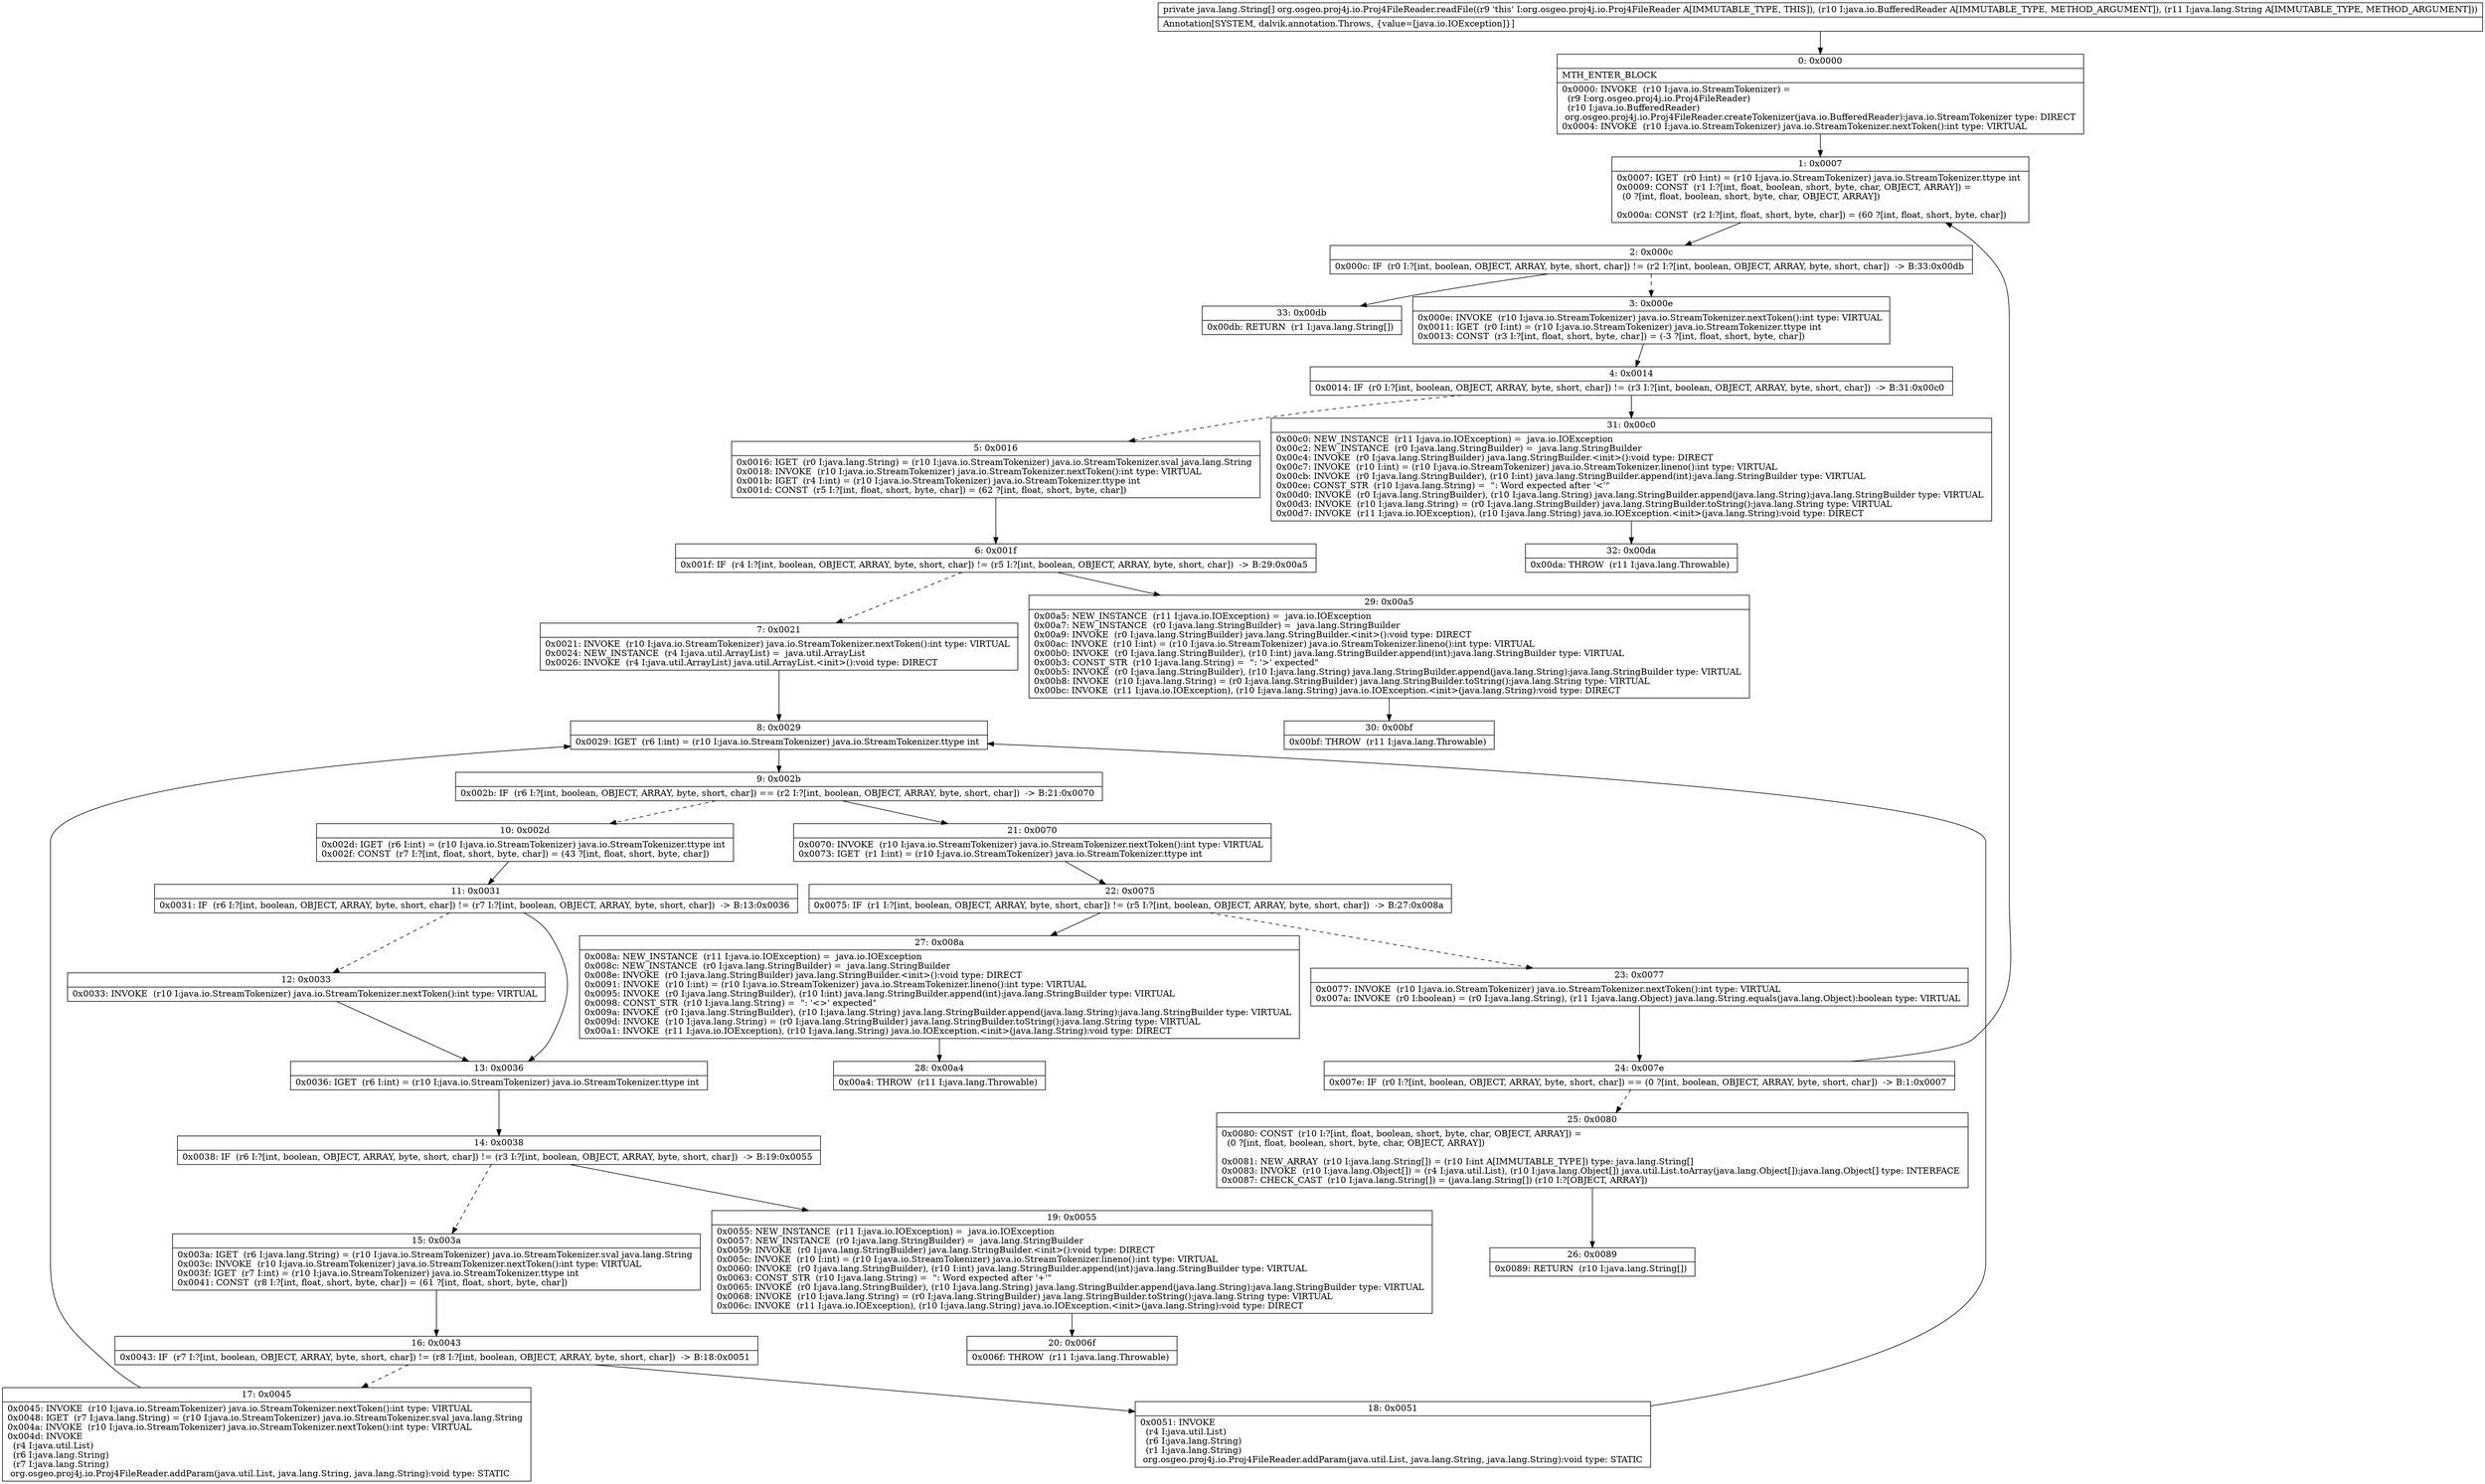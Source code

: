 digraph "CFG fororg.osgeo.proj4j.io.Proj4FileReader.readFile(Ljava\/io\/BufferedReader;Ljava\/lang\/String;)[Ljava\/lang\/String;" {
Node_0 [shape=record,label="{0\:\ 0x0000|MTH_ENTER_BLOCK\l|0x0000: INVOKE  (r10 I:java.io.StreamTokenizer) = \l  (r9 I:org.osgeo.proj4j.io.Proj4FileReader)\l  (r10 I:java.io.BufferedReader)\l org.osgeo.proj4j.io.Proj4FileReader.createTokenizer(java.io.BufferedReader):java.io.StreamTokenizer type: DIRECT \l0x0004: INVOKE  (r10 I:java.io.StreamTokenizer) java.io.StreamTokenizer.nextToken():int type: VIRTUAL \l}"];
Node_1 [shape=record,label="{1\:\ 0x0007|0x0007: IGET  (r0 I:int) = (r10 I:java.io.StreamTokenizer) java.io.StreamTokenizer.ttype int \l0x0009: CONST  (r1 I:?[int, float, boolean, short, byte, char, OBJECT, ARRAY]) = \l  (0 ?[int, float, boolean, short, byte, char, OBJECT, ARRAY])\l \l0x000a: CONST  (r2 I:?[int, float, short, byte, char]) = (60 ?[int, float, short, byte, char]) \l}"];
Node_2 [shape=record,label="{2\:\ 0x000c|0x000c: IF  (r0 I:?[int, boolean, OBJECT, ARRAY, byte, short, char]) != (r2 I:?[int, boolean, OBJECT, ARRAY, byte, short, char])  \-\> B:33:0x00db \l}"];
Node_3 [shape=record,label="{3\:\ 0x000e|0x000e: INVOKE  (r10 I:java.io.StreamTokenizer) java.io.StreamTokenizer.nextToken():int type: VIRTUAL \l0x0011: IGET  (r0 I:int) = (r10 I:java.io.StreamTokenizer) java.io.StreamTokenizer.ttype int \l0x0013: CONST  (r3 I:?[int, float, short, byte, char]) = (\-3 ?[int, float, short, byte, char]) \l}"];
Node_4 [shape=record,label="{4\:\ 0x0014|0x0014: IF  (r0 I:?[int, boolean, OBJECT, ARRAY, byte, short, char]) != (r3 I:?[int, boolean, OBJECT, ARRAY, byte, short, char])  \-\> B:31:0x00c0 \l}"];
Node_5 [shape=record,label="{5\:\ 0x0016|0x0016: IGET  (r0 I:java.lang.String) = (r10 I:java.io.StreamTokenizer) java.io.StreamTokenizer.sval java.lang.String \l0x0018: INVOKE  (r10 I:java.io.StreamTokenizer) java.io.StreamTokenizer.nextToken():int type: VIRTUAL \l0x001b: IGET  (r4 I:int) = (r10 I:java.io.StreamTokenizer) java.io.StreamTokenizer.ttype int \l0x001d: CONST  (r5 I:?[int, float, short, byte, char]) = (62 ?[int, float, short, byte, char]) \l}"];
Node_6 [shape=record,label="{6\:\ 0x001f|0x001f: IF  (r4 I:?[int, boolean, OBJECT, ARRAY, byte, short, char]) != (r5 I:?[int, boolean, OBJECT, ARRAY, byte, short, char])  \-\> B:29:0x00a5 \l}"];
Node_7 [shape=record,label="{7\:\ 0x0021|0x0021: INVOKE  (r10 I:java.io.StreamTokenizer) java.io.StreamTokenizer.nextToken():int type: VIRTUAL \l0x0024: NEW_INSTANCE  (r4 I:java.util.ArrayList) =  java.util.ArrayList \l0x0026: INVOKE  (r4 I:java.util.ArrayList) java.util.ArrayList.\<init\>():void type: DIRECT \l}"];
Node_8 [shape=record,label="{8\:\ 0x0029|0x0029: IGET  (r6 I:int) = (r10 I:java.io.StreamTokenizer) java.io.StreamTokenizer.ttype int \l}"];
Node_9 [shape=record,label="{9\:\ 0x002b|0x002b: IF  (r6 I:?[int, boolean, OBJECT, ARRAY, byte, short, char]) == (r2 I:?[int, boolean, OBJECT, ARRAY, byte, short, char])  \-\> B:21:0x0070 \l}"];
Node_10 [shape=record,label="{10\:\ 0x002d|0x002d: IGET  (r6 I:int) = (r10 I:java.io.StreamTokenizer) java.io.StreamTokenizer.ttype int \l0x002f: CONST  (r7 I:?[int, float, short, byte, char]) = (43 ?[int, float, short, byte, char]) \l}"];
Node_11 [shape=record,label="{11\:\ 0x0031|0x0031: IF  (r6 I:?[int, boolean, OBJECT, ARRAY, byte, short, char]) != (r7 I:?[int, boolean, OBJECT, ARRAY, byte, short, char])  \-\> B:13:0x0036 \l}"];
Node_12 [shape=record,label="{12\:\ 0x0033|0x0033: INVOKE  (r10 I:java.io.StreamTokenizer) java.io.StreamTokenizer.nextToken():int type: VIRTUAL \l}"];
Node_13 [shape=record,label="{13\:\ 0x0036|0x0036: IGET  (r6 I:int) = (r10 I:java.io.StreamTokenizer) java.io.StreamTokenizer.ttype int \l}"];
Node_14 [shape=record,label="{14\:\ 0x0038|0x0038: IF  (r6 I:?[int, boolean, OBJECT, ARRAY, byte, short, char]) != (r3 I:?[int, boolean, OBJECT, ARRAY, byte, short, char])  \-\> B:19:0x0055 \l}"];
Node_15 [shape=record,label="{15\:\ 0x003a|0x003a: IGET  (r6 I:java.lang.String) = (r10 I:java.io.StreamTokenizer) java.io.StreamTokenizer.sval java.lang.String \l0x003c: INVOKE  (r10 I:java.io.StreamTokenizer) java.io.StreamTokenizer.nextToken():int type: VIRTUAL \l0x003f: IGET  (r7 I:int) = (r10 I:java.io.StreamTokenizer) java.io.StreamTokenizer.ttype int \l0x0041: CONST  (r8 I:?[int, float, short, byte, char]) = (61 ?[int, float, short, byte, char]) \l}"];
Node_16 [shape=record,label="{16\:\ 0x0043|0x0043: IF  (r7 I:?[int, boolean, OBJECT, ARRAY, byte, short, char]) != (r8 I:?[int, boolean, OBJECT, ARRAY, byte, short, char])  \-\> B:18:0x0051 \l}"];
Node_17 [shape=record,label="{17\:\ 0x0045|0x0045: INVOKE  (r10 I:java.io.StreamTokenizer) java.io.StreamTokenizer.nextToken():int type: VIRTUAL \l0x0048: IGET  (r7 I:java.lang.String) = (r10 I:java.io.StreamTokenizer) java.io.StreamTokenizer.sval java.lang.String \l0x004a: INVOKE  (r10 I:java.io.StreamTokenizer) java.io.StreamTokenizer.nextToken():int type: VIRTUAL \l0x004d: INVOKE  \l  (r4 I:java.util.List)\l  (r6 I:java.lang.String)\l  (r7 I:java.lang.String)\l org.osgeo.proj4j.io.Proj4FileReader.addParam(java.util.List, java.lang.String, java.lang.String):void type: STATIC \l}"];
Node_18 [shape=record,label="{18\:\ 0x0051|0x0051: INVOKE  \l  (r4 I:java.util.List)\l  (r6 I:java.lang.String)\l  (r1 I:java.lang.String)\l org.osgeo.proj4j.io.Proj4FileReader.addParam(java.util.List, java.lang.String, java.lang.String):void type: STATIC \l}"];
Node_19 [shape=record,label="{19\:\ 0x0055|0x0055: NEW_INSTANCE  (r11 I:java.io.IOException) =  java.io.IOException \l0x0057: NEW_INSTANCE  (r0 I:java.lang.StringBuilder) =  java.lang.StringBuilder \l0x0059: INVOKE  (r0 I:java.lang.StringBuilder) java.lang.StringBuilder.\<init\>():void type: DIRECT \l0x005c: INVOKE  (r10 I:int) = (r10 I:java.io.StreamTokenizer) java.io.StreamTokenizer.lineno():int type: VIRTUAL \l0x0060: INVOKE  (r0 I:java.lang.StringBuilder), (r10 I:int) java.lang.StringBuilder.append(int):java.lang.StringBuilder type: VIRTUAL \l0x0063: CONST_STR  (r10 I:java.lang.String) =  \": Word expected after '+'\" \l0x0065: INVOKE  (r0 I:java.lang.StringBuilder), (r10 I:java.lang.String) java.lang.StringBuilder.append(java.lang.String):java.lang.StringBuilder type: VIRTUAL \l0x0068: INVOKE  (r10 I:java.lang.String) = (r0 I:java.lang.StringBuilder) java.lang.StringBuilder.toString():java.lang.String type: VIRTUAL \l0x006c: INVOKE  (r11 I:java.io.IOException), (r10 I:java.lang.String) java.io.IOException.\<init\>(java.lang.String):void type: DIRECT \l}"];
Node_20 [shape=record,label="{20\:\ 0x006f|0x006f: THROW  (r11 I:java.lang.Throwable) \l}"];
Node_21 [shape=record,label="{21\:\ 0x0070|0x0070: INVOKE  (r10 I:java.io.StreamTokenizer) java.io.StreamTokenizer.nextToken():int type: VIRTUAL \l0x0073: IGET  (r1 I:int) = (r10 I:java.io.StreamTokenizer) java.io.StreamTokenizer.ttype int \l}"];
Node_22 [shape=record,label="{22\:\ 0x0075|0x0075: IF  (r1 I:?[int, boolean, OBJECT, ARRAY, byte, short, char]) != (r5 I:?[int, boolean, OBJECT, ARRAY, byte, short, char])  \-\> B:27:0x008a \l}"];
Node_23 [shape=record,label="{23\:\ 0x0077|0x0077: INVOKE  (r10 I:java.io.StreamTokenizer) java.io.StreamTokenizer.nextToken():int type: VIRTUAL \l0x007a: INVOKE  (r0 I:boolean) = (r0 I:java.lang.String), (r11 I:java.lang.Object) java.lang.String.equals(java.lang.Object):boolean type: VIRTUAL \l}"];
Node_24 [shape=record,label="{24\:\ 0x007e|0x007e: IF  (r0 I:?[int, boolean, OBJECT, ARRAY, byte, short, char]) == (0 ?[int, boolean, OBJECT, ARRAY, byte, short, char])  \-\> B:1:0x0007 \l}"];
Node_25 [shape=record,label="{25\:\ 0x0080|0x0080: CONST  (r10 I:?[int, float, boolean, short, byte, char, OBJECT, ARRAY]) = \l  (0 ?[int, float, boolean, short, byte, char, OBJECT, ARRAY])\l \l0x0081: NEW_ARRAY  (r10 I:java.lang.String[]) = (r10 I:int A[IMMUTABLE_TYPE]) type: java.lang.String[] \l0x0083: INVOKE  (r10 I:java.lang.Object[]) = (r4 I:java.util.List), (r10 I:java.lang.Object[]) java.util.List.toArray(java.lang.Object[]):java.lang.Object[] type: INTERFACE \l0x0087: CHECK_CAST  (r10 I:java.lang.String[]) = (java.lang.String[]) (r10 I:?[OBJECT, ARRAY]) \l}"];
Node_26 [shape=record,label="{26\:\ 0x0089|0x0089: RETURN  (r10 I:java.lang.String[]) \l}"];
Node_27 [shape=record,label="{27\:\ 0x008a|0x008a: NEW_INSTANCE  (r11 I:java.io.IOException) =  java.io.IOException \l0x008c: NEW_INSTANCE  (r0 I:java.lang.StringBuilder) =  java.lang.StringBuilder \l0x008e: INVOKE  (r0 I:java.lang.StringBuilder) java.lang.StringBuilder.\<init\>():void type: DIRECT \l0x0091: INVOKE  (r10 I:int) = (r10 I:java.io.StreamTokenizer) java.io.StreamTokenizer.lineno():int type: VIRTUAL \l0x0095: INVOKE  (r0 I:java.lang.StringBuilder), (r10 I:int) java.lang.StringBuilder.append(int):java.lang.StringBuilder type: VIRTUAL \l0x0098: CONST_STR  (r10 I:java.lang.String) =  \": '\<\>' expected\" \l0x009a: INVOKE  (r0 I:java.lang.StringBuilder), (r10 I:java.lang.String) java.lang.StringBuilder.append(java.lang.String):java.lang.StringBuilder type: VIRTUAL \l0x009d: INVOKE  (r10 I:java.lang.String) = (r0 I:java.lang.StringBuilder) java.lang.StringBuilder.toString():java.lang.String type: VIRTUAL \l0x00a1: INVOKE  (r11 I:java.io.IOException), (r10 I:java.lang.String) java.io.IOException.\<init\>(java.lang.String):void type: DIRECT \l}"];
Node_28 [shape=record,label="{28\:\ 0x00a4|0x00a4: THROW  (r11 I:java.lang.Throwable) \l}"];
Node_29 [shape=record,label="{29\:\ 0x00a5|0x00a5: NEW_INSTANCE  (r11 I:java.io.IOException) =  java.io.IOException \l0x00a7: NEW_INSTANCE  (r0 I:java.lang.StringBuilder) =  java.lang.StringBuilder \l0x00a9: INVOKE  (r0 I:java.lang.StringBuilder) java.lang.StringBuilder.\<init\>():void type: DIRECT \l0x00ac: INVOKE  (r10 I:int) = (r10 I:java.io.StreamTokenizer) java.io.StreamTokenizer.lineno():int type: VIRTUAL \l0x00b0: INVOKE  (r0 I:java.lang.StringBuilder), (r10 I:int) java.lang.StringBuilder.append(int):java.lang.StringBuilder type: VIRTUAL \l0x00b3: CONST_STR  (r10 I:java.lang.String) =  \": '\>' expected\" \l0x00b5: INVOKE  (r0 I:java.lang.StringBuilder), (r10 I:java.lang.String) java.lang.StringBuilder.append(java.lang.String):java.lang.StringBuilder type: VIRTUAL \l0x00b8: INVOKE  (r10 I:java.lang.String) = (r0 I:java.lang.StringBuilder) java.lang.StringBuilder.toString():java.lang.String type: VIRTUAL \l0x00bc: INVOKE  (r11 I:java.io.IOException), (r10 I:java.lang.String) java.io.IOException.\<init\>(java.lang.String):void type: DIRECT \l}"];
Node_30 [shape=record,label="{30\:\ 0x00bf|0x00bf: THROW  (r11 I:java.lang.Throwable) \l}"];
Node_31 [shape=record,label="{31\:\ 0x00c0|0x00c0: NEW_INSTANCE  (r11 I:java.io.IOException) =  java.io.IOException \l0x00c2: NEW_INSTANCE  (r0 I:java.lang.StringBuilder) =  java.lang.StringBuilder \l0x00c4: INVOKE  (r0 I:java.lang.StringBuilder) java.lang.StringBuilder.\<init\>():void type: DIRECT \l0x00c7: INVOKE  (r10 I:int) = (r10 I:java.io.StreamTokenizer) java.io.StreamTokenizer.lineno():int type: VIRTUAL \l0x00cb: INVOKE  (r0 I:java.lang.StringBuilder), (r10 I:int) java.lang.StringBuilder.append(int):java.lang.StringBuilder type: VIRTUAL \l0x00ce: CONST_STR  (r10 I:java.lang.String) =  \": Word expected after '\<'\" \l0x00d0: INVOKE  (r0 I:java.lang.StringBuilder), (r10 I:java.lang.String) java.lang.StringBuilder.append(java.lang.String):java.lang.StringBuilder type: VIRTUAL \l0x00d3: INVOKE  (r10 I:java.lang.String) = (r0 I:java.lang.StringBuilder) java.lang.StringBuilder.toString():java.lang.String type: VIRTUAL \l0x00d7: INVOKE  (r11 I:java.io.IOException), (r10 I:java.lang.String) java.io.IOException.\<init\>(java.lang.String):void type: DIRECT \l}"];
Node_32 [shape=record,label="{32\:\ 0x00da|0x00da: THROW  (r11 I:java.lang.Throwable) \l}"];
Node_33 [shape=record,label="{33\:\ 0x00db|0x00db: RETURN  (r1 I:java.lang.String[]) \l}"];
MethodNode[shape=record,label="{private java.lang.String[] org.osgeo.proj4j.io.Proj4FileReader.readFile((r9 'this' I:org.osgeo.proj4j.io.Proj4FileReader A[IMMUTABLE_TYPE, THIS]), (r10 I:java.io.BufferedReader A[IMMUTABLE_TYPE, METHOD_ARGUMENT]), (r11 I:java.lang.String A[IMMUTABLE_TYPE, METHOD_ARGUMENT]))  | Annotation[SYSTEM, dalvik.annotation.Throws, \{value=[java.io.IOException]\}]\l}"];
MethodNode -> Node_0;
Node_0 -> Node_1;
Node_1 -> Node_2;
Node_2 -> Node_3[style=dashed];
Node_2 -> Node_33;
Node_3 -> Node_4;
Node_4 -> Node_5[style=dashed];
Node_4 -> Node_31;
Node_5 -> Node_6;
Node_6 -> Node_7[style=dashed];
Node_6 -> Node_29;
Node_7 -> Node_8;
Node_8 -> Node_9;
Node_9 -> Node_10[style=dashed];
Node_9 -> Node_21;
Node_10 -> Node_11;
Node_11 -> Node_12[style=dashed];
Node_11 -> Node_13;
Node_12 -> Node_13;
Node_13 -> Node_14;
Node_14 -> Node_15[style=dashed];
Node_14 -> Node_19;
Node_15 -> Node_16;
Node_16 -> Node_17[style=dashed];
Node_16 -> Node_18;
Node_17 -> Node_8;
Node_18 -> Node_8;
Node_19 -> Node_20;
Node_21 -> Node_22;
Node_22 -> Node_23[style=dashed];
Node_22 -> Node_27;
Node_23 -> Node_24;
Node_24 -> Node_1;
Node_24 -> Node_25[style=dashed];
Node_25 -> Node_26;
Node_27 -> Node_28;
Node_29 -> Node_30;
Node_31 -> Node_32;
}

